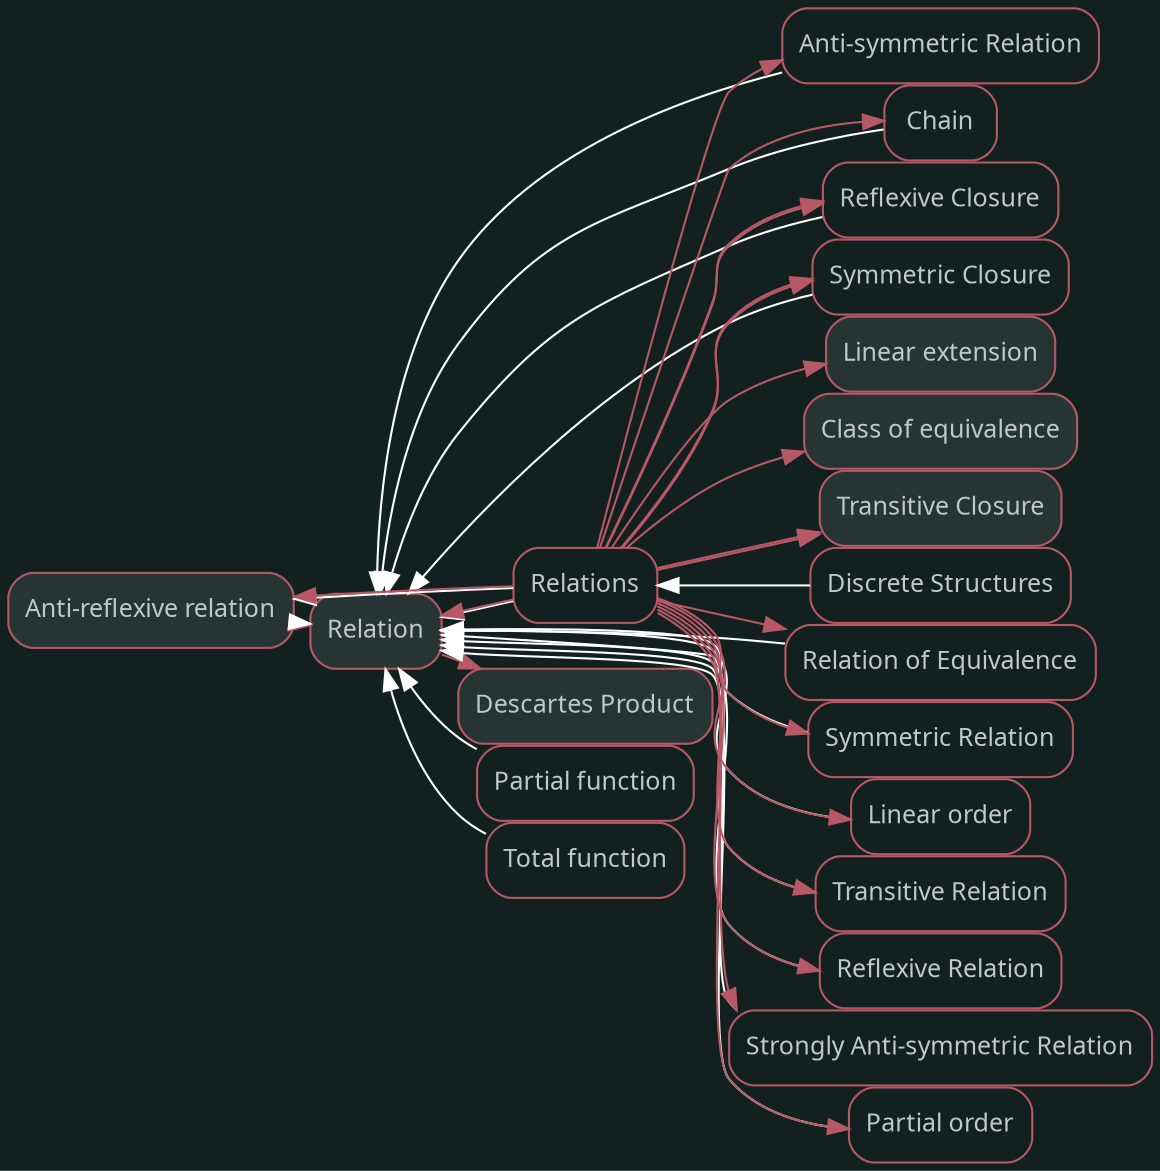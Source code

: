 digraph "Anti-reflexive relation" {graph [nodesep=0,ranksep=0,rankdir="LR",bgcolor="#132020"];node [shape="rectangle",style="rounded,filled",fontname="sans",fontsize="12px",labelfontname="sans",color="#b75867",fillcolor="#273434",fontcolor="#c4c7c7"];"Anti-reflexive relation" [label="Anti-reflexive relation",tooltip="Anti-reflexive relation",URL="../Anti-reflexive relation.html",target="_parent"];"Relation" [label="Relation",tooltip="Relation",URL="../Relation.html",target="_parent"];subgraph "Forward Anti-reflexive relation" {edge [color="#b75867"];"Anti-reflexive relation" -> "Relation";}
node [shape="rectangle",style="rounded",fontname="sans",fontsize="12px",labelfontname="sans",color="#b75867",fillcolor="#FFFFFF",fontcolor="#c4c7c7"];"Relations" [label="Relations",tooltip="Relations",URL="../Relations.html",target="_parent"];subgraph "Backward Anti-reflexive relation" {edge [dir="back",color="#FFFFFF"];"Anti-reflexive relation" -> "Relations";}node [shape="rectangle",style="rounded,filled",fontname="sans",fontsize="12px",labelfontname="sans",color="#b75867",fillcolor="#273434",fontcolor="#c4c7c7"];"Relation" [label="Relation",tooltip="Relation",URL="../Relation.html",target="_parent"];"Descartes Product" [label="Descartes Product",tooltip="Descartes Product",URL="../Descartes Product.html",target="_parent"];subgraph "Forward Relation" {edge [color="#b75867"];"Relation" -> "Descartes Product";}
node [shape="rectangle",style="rounded",fontname="sans",fontsize="12px",labelfontname="sans",color="#b75867",fillcolor="#FFFFFF",fontcolor="#c4c7c7"];"Anti-symmetric Relation" [label="Anti-symmetric Relation",tooltip="Anti-symmetric Relation",URL="../Anti-symmetric Relation.html",target="_parent"];"Chain" [label="Chain",tooltip="Chain",URL="../Chain.html",target="_parent"];"Reflexive Closure" [label="Reflexive Closure",tooltip="Reflexive Closure",URL="../Reflexive Closure.html",target="_parent"];"Symmetric Closure" [label="Symmetric Closure",tooltip="Symmetric Closure",URL="../Symmetric Closure.html",target="_parent"];"Relation of Equivalence" [label="Relation of Equivalence",tooltip="Relation of Equivalence",URL="../Relation of Equivalence.html",target="_parent"];"Symmetric Relation" [label="Symmetric Relation",tooltip="Symmetric Relation",URL="../Symmetric Relation.html",target="_parent"];"Partial function" [label="Partial function",tooltip="Partial function",URL="../Partial function.html",target="_parent"];"Relations" [label="Relations",tooltip="Relations",URL="../Relations.html",target="_parent"];"Linear order" [label="Linear order",tooltip="Linear order",URL="../Linear order.html",target="_parent"];"Total function" [label="Total function",tooltip="Total function",URL="../Total function.html",target="_parent"];"Transitive Relation" [label="Transitive Relation",tooltip="Transitive Relation",URL="../Transitive Relation.html",target="_parent"];"Reflexive Relation" [label="Reflexive Relation",tooltip="Reflexive Relation",URL="../Reflexive Relation.html",target="_parent"];"Anti-reflexive relation" [label="Anti-reflexive relation",tooltip="Anti-reflexive relation",URL="../Anti-reflexive relation.html",target="_parent"];"Strongly Anti-symmetric Relation" [label="Strongly Anti-symmetric Relation",tooltip="Strongly Anti-symmetric Relation",URL="../Strongly Anti-symmetric Relation.html",target="_parent"];"Partial order" [label="Partial order",tooltip="Partial order",URL="../Partial order.html",target="_parent"];subgraph "Backward Relation" {edge [dir="back",color="#FFFFFF"];"Relation" -> "Anti-symmetric Relation";"Relation" -> "Chain";"Relation" -> "Reflexive Closure";"Relation" -> "Symmetric Closure";"Relation" -> "Relation of Equivalence";"Relation" -> "Symmetric Relation";"Relation" -> "Partial function";"Relation" -> "Relations";"Relation" -> "Linear order";"Relation" -> "Total function";"Relation" -> "Transitive Relation";"Relation" -> "Reflexive Relation";"Relation" -> "Anti-reflexive relation";"Relation" -> "Strongly Anti-symmetric Relation";"Relation" -> "Partial order";}node [shape="rectangle",style="rounded,filled",fontname="sans",fontsize="12px",labelfontname="sans",color="#b75867",fillcolor="#273434",fontcolor="#c4c7c7"];"Relations" [label="Relations",tooltip="Relations",URL="../Relations.html",target="_parent"];"Chain" [label="Chain",tooltip="Chain",URL="../Chain.html",target="_parent"];"Linear extension" [label="Linear extension",tooltip="Linear extension",URL="../Linear extension.html",target="_parent"];"Linear order" [label="Linear order",tooltip="Linear order",URL="../Linear order.html",target="_parent"];"Partial order" [label="Partial order",tooltip="Partial order",URL="../Partial order.html",target="_parent"];"Class of equivalence" [label="Class of equivalence",tooltip="Class of equivalence",URL="../Class of equivalence.html",target="_parent"];"Relation of Equivalence" [label="Relation of Equivalence",tooltip="Relation of Equivalence",URL="../Relation of Equivalence.html",target="_parent"];"Transitive Closure" [label="Transitive Closure",tooltip="Transitive Closure",URL="../Transitive Closure.html",target="_parent"];"Symmetric Closure" [label="Symmetric Closure",tooltip="Symmetric Closure",URL="../Symmetric Closure.html",target="_parent"];"Reflexive Closure" [label="Reflexive Closure",tooltip="Reflexive Closure",URL="../Reflexive Closure.html",target="_parent"];"Transitive Relation" [label="Transitive Relation",tooltip="Transitive Relation",URL="../Transitive Relation.html",target="_parent"];"Strongly Anti-symmetric Relation" [label="Strongly Anti-symmetric Relation",tooltip="Strongly Anti-symmetric Relation",URL="../Strongly Anti-symmetric Relation.html",target="_parent"];"Anti-symmetric Relation" [label="Anti-symmetric Relation",tooltip="Anti-symmetric Relation",URL="../Anti-symmetric Relation.html",target="_parent"];"Symmetric Relation" [label="Symmetric Relation",tooltip="Symmetric Relation",URL="../Symmetric Relation.html",target="_parent"];"Anti-reflexive relation" [label="Anti-reflexive relation",tooltip="Anti-reflexive relation",URL="../Anti-reflexive relation.html",target="_parent"];"Reflexive Relation" [label="Reflexive Relation",tooltip="Reflexive Relation",URL="../Reflexive Relation.html",target="_parent"];"Relation" [label="Relation",tooltip="Relation",URL="../Relation.html",target="_parent"];subgraph "Forward Relations" {edge [color="#b75867"];"Relations" -> "Chain";"Relations" -> "Linear extension";"Relations" -> "Linear order";"Relations" -> "Partial order";"Relations" -> "Class of equivalence";"Relations" -> "Relation of Equivalence";"Relations" -> "Transitive Closure";"Relations" -> "Symmetric Closure";"Relations" -> "Reflexive Closure";"Relations" -> "Symmetric Closure";"Relations" -> "Transitive Closure";"Relations" -> "Reflexive Closure";"Relations" -> "Transitive Relation";"Relations" -> "Strongly Anti-symmetric Relation";"Relations" -> "Anti-symmetric Relation";"Relations" -> "Symmetric Relation";"Relations" -> "Anti-reflexive relation";"Relations" -> "Reflexive Relation";"Relations" -> "Relation";}
node [shape="rectangle",style="rounded",fontname="sans",fontsize="12px",labelfontname="sans",color="#b75867",fillcolor="#FFFFFF",fontcolor="#c4c7c7"];"Discrete Structures" [label="Discrete Structures",tooltip="Discrete Structures",URL="../Discrete Structures.html",target="_parent"];subgraph "Backward Relations" {edge [dir="back",color="#FFFFFF"];"Relations" -> "Discrete Structures";}}